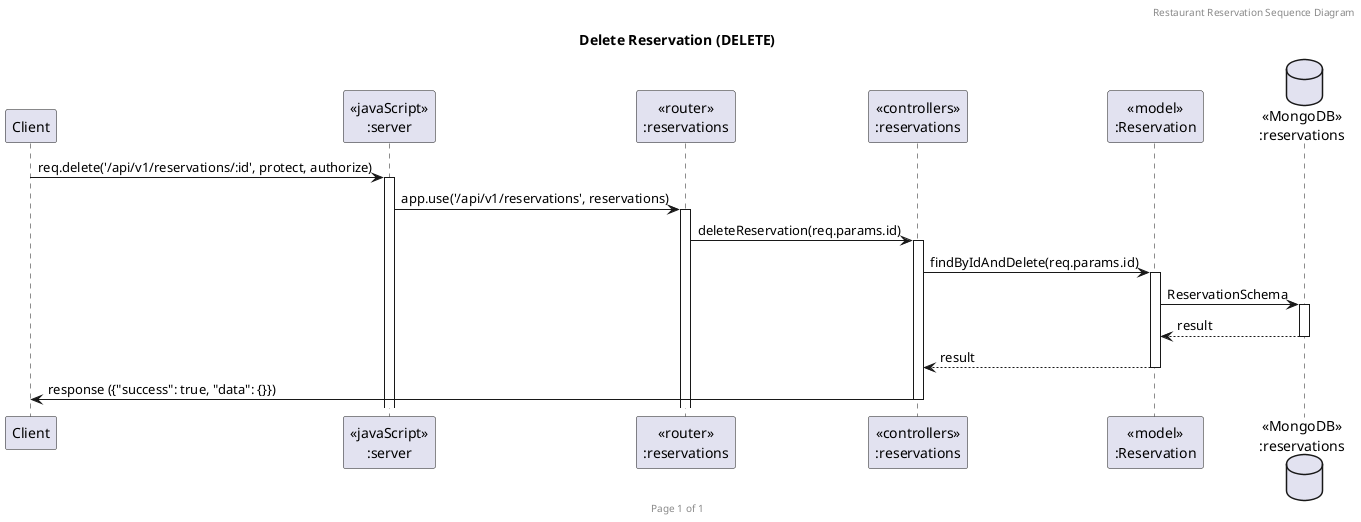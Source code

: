 @startuml Delete Reservation (DELETE)

header Restaurant Reservation Sequence Diagram
footer Page %page% of %lastpage%
title "Delete Reservation (DELETE)"

participant "Client" as client
participant "<<javaScript>>\n:server" as server
participant "<<router>>\n:reservations" as routerReservations
participant "<<controllers>>\n:reservations" as controllersReservations
participant "<<model>>\n:Reservation" as modelReservation
database "<<MongoDB>>\n:reservations" as ReservationsDatabase

client->server ++: req.delete('/api/v1/reservations/:id', protect, authorize)
server->routerReservations ++: app.use('/api/v1/reservations', reservations)
routerReservations -> controllersReservations ++: deleteReservation(req.params.id)
controllersReservations->modelReservation ++: findByIdAndDelete(req.params.id)
modelReservation -> ReservationsDatabase ++: ReservationSchema
ReservationsDatabase --> modelReservation --: result
controllersReservations <-- modelReservation --: result
controllersReservations->client --: response ({"success": true, "data": {}})

@enduml

